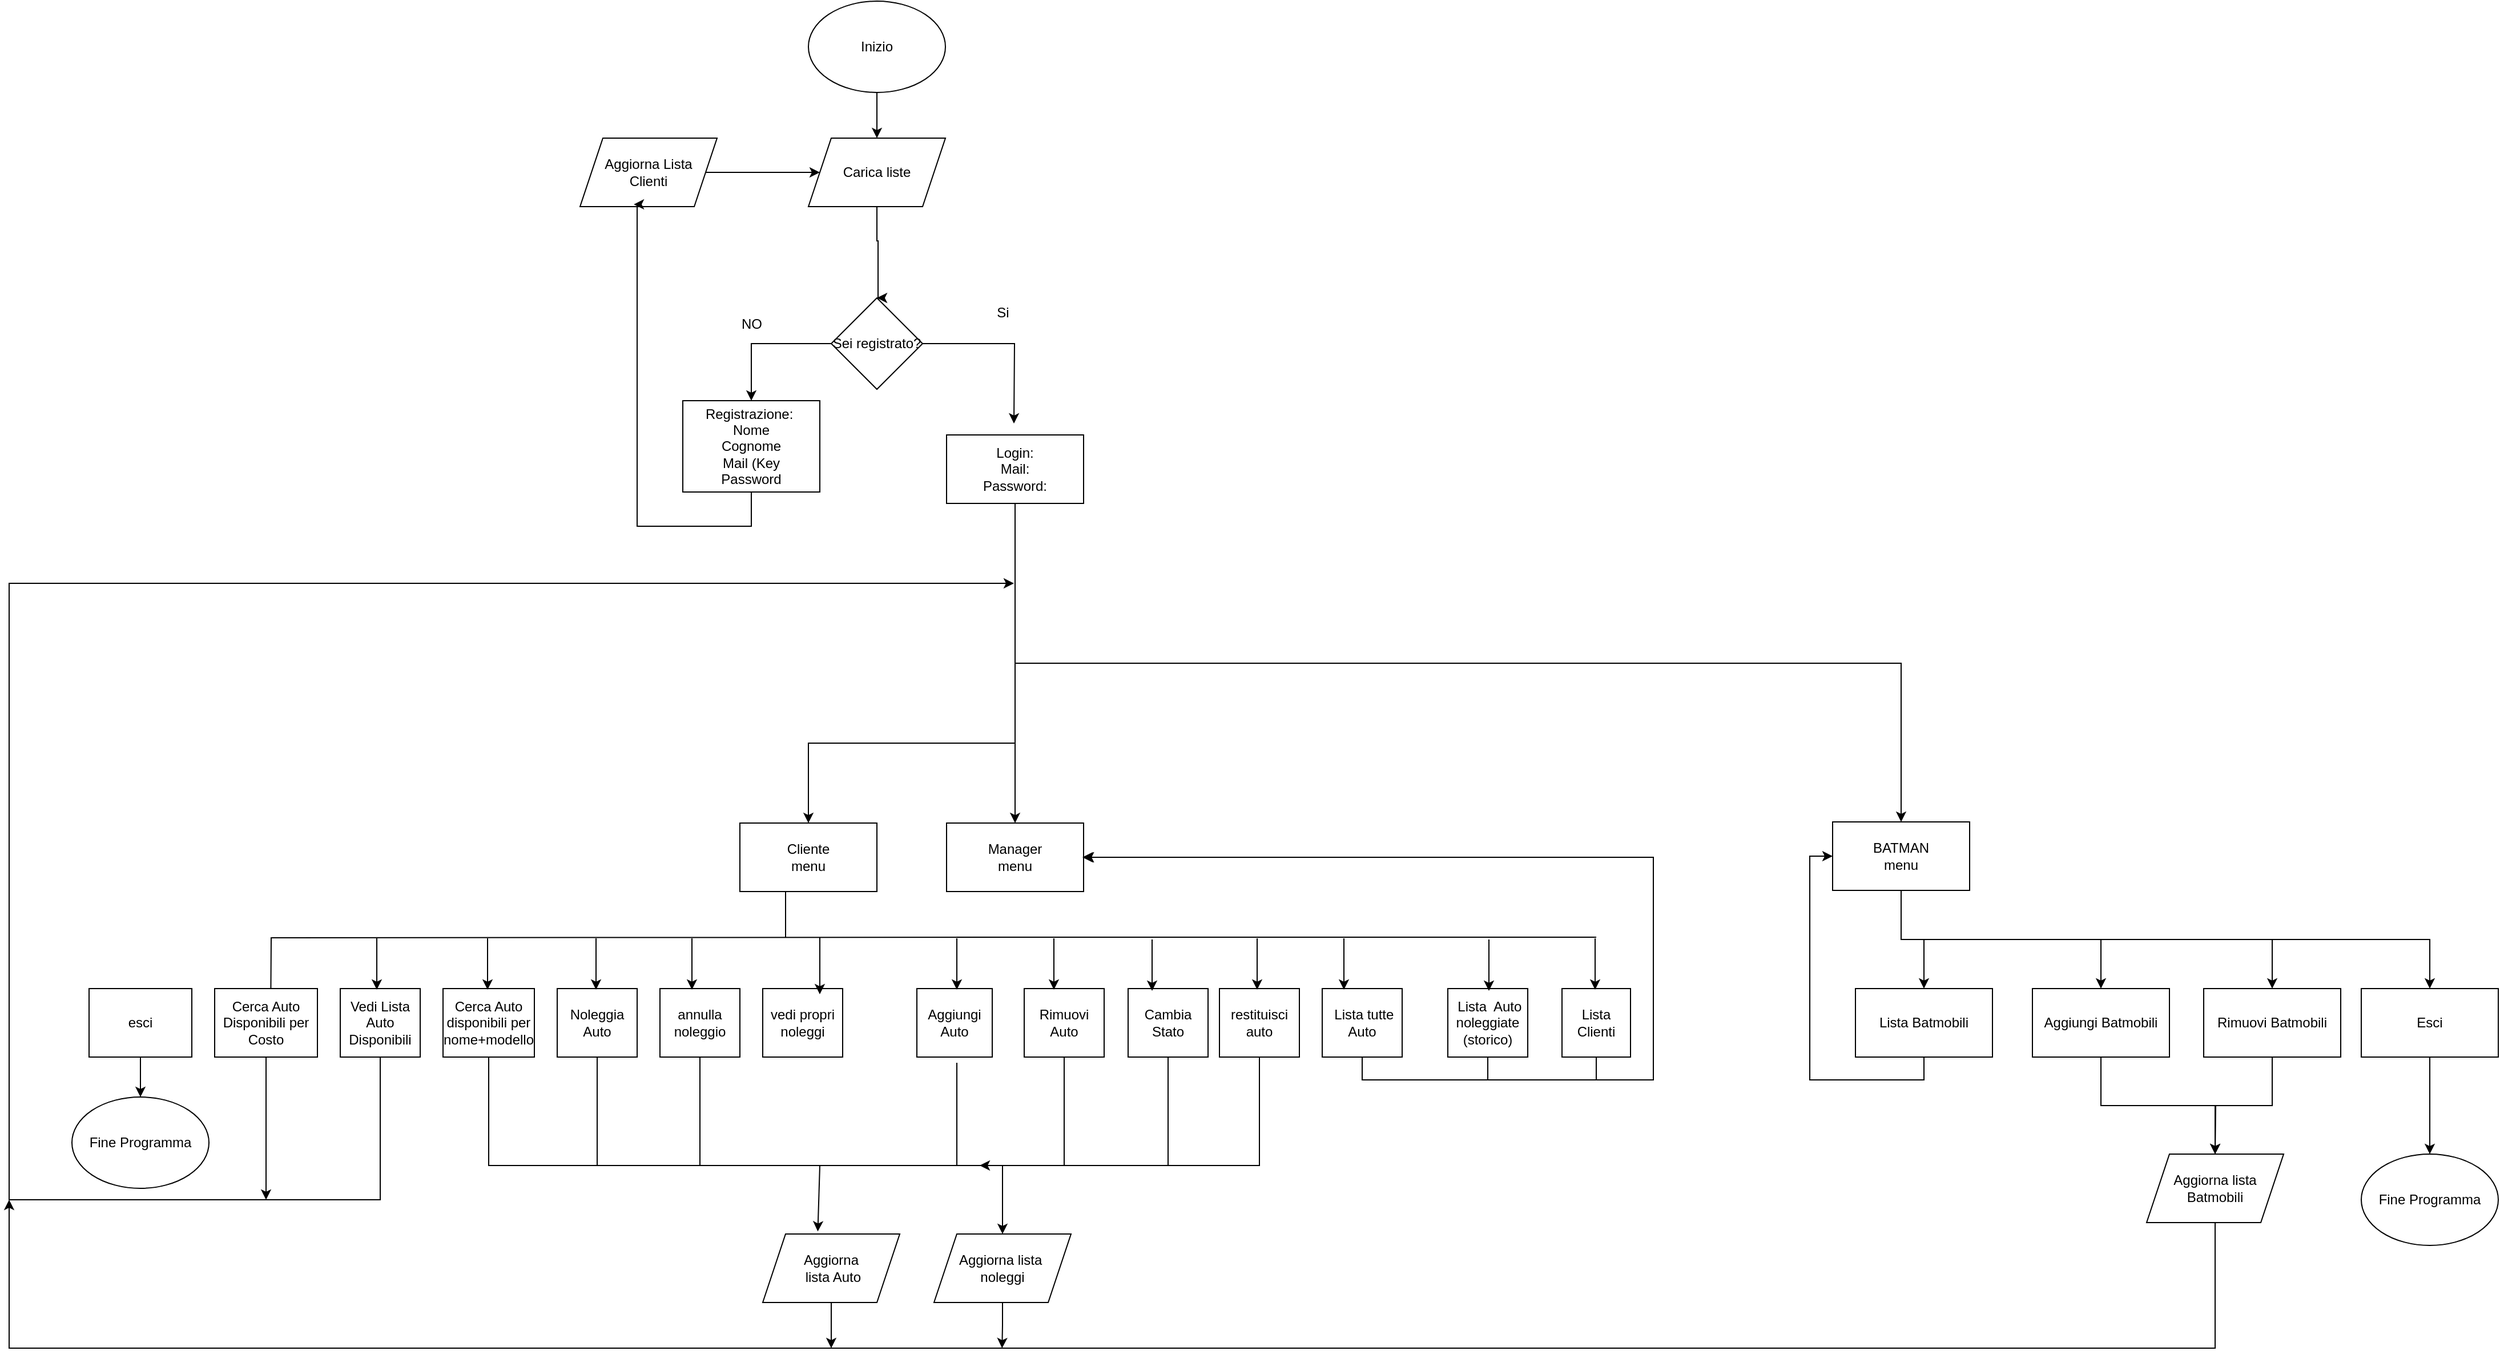<mxfile version="24.3.1" type="github">
  <diagram id="C5RBs43oDa-KdzZeNtuy" name="Page-1">
    <mxGraphModel dx="1888" dy="1740" grid="1" gridSize="10" guides="1" tooltips="1" connect="1" arrows="1" fold="1" page="1" pageScale="1" pageWidth="827" pageHeight="1169" math="0" shadow="0">
      <root>
        <mxCell id="WIyWlLk6GJQsqaUBKTNV-0" />
        <mxCell id="WIyWlLk6GJQsqaUBKTNV-1" parent="WIyWlLk6GJQsqaUBKTNV-0" />
        <mxCell id="CLyrZ0fL3mQYpZ_oy234-67" style="edgeStyle=orthogonalEdgeStyle;rounded=0;orthogonalLoop=1;jettySize=auto;html=1;entryX=0.5;entryY=0;entryDx=0;entryDy=0;" parent="WIyWlLk6GJQsqaUBKTNV-1" source="CLyrZ0fL3mQYpZ_oy234-0" target="CLyrZ0fL3mQYpZ_oy234-66" edge="1">
          <mxGeometry relative="1" as="geometry">
            <mxPoint x="250" y="20" as="targetPoint" />
          </mxGeometry>
        </mxCell>
        <mxCell id="CLyrZ0fL3mQYpZ_oy234-0" value="Inizio" style="ellipse;whiteSpace=wrap;html=1;" parent="WIyWlLk6GJQsqaUBKTNV-1" vertex="1">
          <mxGeometry x="190" y="-80" width="120" height="80" as="geometry" />
        </mxCell>
        <mxCell id="CLyrZ0fL3mQYpZ_oy234-4" value="" style="edgeStyle=orthogonalEdgeStyle;rounded=0;orthogonalLoop=1;jettySize=auto;html=1;" parent="WIyWlLk6GJQsqaUBKTNV-1" source="CLyrZ0fL3mQYpZ_oy234-1" target="CLyrZ0fL3mQYpZ_oy234-3" edge="1">
          <mxGeometry relative="1" as="geometry" />
        </mxCell>
        <mxCell id="CLyrZ0fL3mQYpZ_oy234-5" style="edgeStyle=orthogonalEdgeStyle;rounded=0;orthogonalLoop=1;jettySize=auto;html=1;" parent="WIyWlLk6GJQsqaUBKTNV-1" source="CLyrZ0fL3mQYpZ_oy234-1" edge="1">
          <mxGeometry relative="1" as="geometry">
            <mxPoint x="370" y="290" as="targetPoint" />
          </mxGeometry>
        </mxCell>
        <mxCell id="CLyrZ0fL3mQYpZ_oy234-1" value="Sei registrato?" style="rhombus;whiteSpace=wrap;html=1;" parent="WIyWlLk6GJQsqaUBKTNV-1" vertex="1">
          <mxGeometry x="210" y="180" width="80" height="80" as="geometry" />
        </mxCell>
        <mxCell id="CLyrZ0fL3mQYpZ_oy234-3" value="Registrazione:&amp;nbsp;&lt;div&gt;Nome&lt;div&gt;Cognome&lt;/div&gt;&lt;div&gt;Mail (Key&lt;/div&gt;&lt;div&gt;Password&lt;/div&gt;&lt;/div&gt;" style="whiteSpace=wrap;html=1;" parent="WIyWlLk6GJQsqaUBKTNV-1" vertex="1">
          <mxGeometry x="80" y="270" width="120" height="80" as="geometry" />
        </mxCell>
        <mxCell id="CLyrZ0fL3mQYpZ_oy234-6" value="NO" style="text;html=1;align=center;verticalAlign=middle;resizable=0;points=[];autosize=1;strokeColor=none;fillColor=none;" parent="WIyWlLk6GJQsqaUBKTNV-1" vertex="1">
          <mxGeometry x="120" y="188" width="40" height="30" as="geometry" />
        </mxCell>
        <mxCell id="CLyrZ0fL3mQYpZ_oy234-7" value="Si" style="text;html=1;align=center;verticalAlign=middle;resizable=0;points=[];autosize=1;strokeColor=none;fillColor=none;" parent="WIyWlLk6GJQsqaUBKTNV-1" vertex="1">
          <mxGeometry x="345" y="178" width="30" height="30" as="geometry" />
        </mxCell>
        <mxCell id="ELzwzAf1C0BT3MHpw_Xa-20" style="edgeStyle=orthogonalEdgeStyle;rounded=0;orthogonalLoop=1;jettySize=auto;html=1;exitX=0.5;exitY=1;exitDx=0;exitDy=0;entryX=0.5;entryY=0;entryDx=0;entryDy=0;" edge="1" parent="WIyWlLk6GJQsqaUBKTNV-1" source="CLyrZ0fL3mQYpZ_oy234-11" target="CLyrZ0fL3mQYpZ_oy234-12">
          <mxGeometry relative="1" as="geometry">
            <Array as="points">
              <mxPoint x="371" y="570" />
              <mxPoint x="190" y="570" />
            </Array>
          </mxGeometry>
        </mxCell>
        <mxCell id="ELzwzAf1C0BT3MHpw_Xa-21" style="edgeStyle=orthogonalEdgeStyle;rounded=0;orthogonalLoop=1;jettySize=auto;html=1;exitX=0.5;exitY=1;exitDx=0;exitDy=0;entryX=0.5;entryY=0;entryDx=0;entryDy=0;" edge="1" parent="WIyWlLk6GJQsqaUBKTNV-1" source="CLyrZ0fL3mQYpZ_oy234-11" target="CLyrZ0fL3mQYpZ_oy234-13">
          <mxGeometry relative="1" as="geometry" />
        </mxCell>
        <mxCell id="ELzwzAf1C0BT3MHpw_Xa-22" style="edgeStyle=orthogonalEdgeStyle;rounded=0;orthogonalLoop=1;jettySize=auto;html=1;" edge="1" parent="WIyWlLk6GJQsqaUBKTNV-1" source="CLyrZ0fL3mQYpZ_oy234-11" target="CLyrZ0fL3mQYpZ_oy234-14">
          <mxGeometry relative="1" as="geometry">
            <Array as="points">
              <mxPoint x="371" y="500" />
              <mxPoint x="1147" y="500" />
            </Array>
          </mxGeometry>
        </mxCell>
        <mxCell id="CLyrZ0fL3mQYpZ_oy234-11" value="Login:&lt;div&gt;Mail:&lt;/div&gt;&lt;div&gt;Password:&lt;/div&gt;" style="rounded=0;whiteSpace=wrap;html=1;" parent="WIyWlLk6GJQsqaUBKTNV-1" vertex="1">
          <mxGeometry x="311" y="300" width="120" height="60" as="geometry" />
        </mxCell>
        <mxCell id="CLyrZ0fL3mQYpZ_oy234-12" value="Cliente&lt;div&gt;menu&lt;/div&gt;" style="rounded=0;whiteSpace=wrap;html=1;" parent="WIyWlLk6GJQsqaUBKTNV-1" vertex="1">
          <mxGeometry x="130" y="640" width="120" height="60" as="geometry" />
        </mxCell>
        <mxCell id="ELzwzAf1C0BT3MHpw_Xa-16" style="edgeStyle=orthogonalEdgeStyle;rounded=0;orthogonalLoop=1;jettySize=auto;html=1;exitX=0.5;exitY=1;exitDx=0;exitDy=0;entryX=0.5;entryY=0;entryDx=0;entryDy=0;" edge="1" parent="WIyWlLk6GJQsqaUBKTNV-1">
          <mxGeometry relative="1" as="geometry">
            <mxPoint x="374.95" y="740" as="sourcePoint" />
            <mxPoint x="-281.05" y="825" as="targetPoint" />
          </mxGeometry>
        </mxCell>
        <mxCell id="CLyrZ0fL3mQYpZ_oy234-13" value="Manager&lt;div&gt;menu&lt;/div&gt;" style="rounded=0;whiteSpace=wrap;html=1;" parent="WIyWlLk6GJQsqaUBKTNV-1" vertex="1">
          <mxGeometry x="311" y="640" width="120" height="60" as="geometry" />
        </mxCell>
        <mxCell id="ELzwzAf1C0BT3MHpw_Xa-4" style="edgeStyle=orthogonalEdgeStyle;rounded=0;orthogonalLoop=1;jettySize=auto;html=1;exitX=0.5;exitY=1;exitDx=0;exitDy=0;" edge="1" parent="WIyWlLk6GJQsqaUBKTNV-1" source="CLyrZ0fL3mQYpZ_oy234-14" target="CLyrZ0fL3mQYpZ_oy234-47">
          <mxGeometry relative="1" as="geometry" />
        </mxCell>
        <mxCell id="ELzwzAf1C0BT3MHpw_Xa-5" style="edgeStyle=orthogonalEdgeStyle;rounded=0;orthogonalLoop=1;jettySize=auto;html=1;exitX=0.5;exitY=1;exitDx=0;exitDy=0;" edge="1" parent="WIyWlLk6GJQsqaUBKTNV-1" source="CLyrZ0fL3mQYpZ_oy234-14" target="CLyrZ0fL3mQYpZ_oy234-45">
          <mxGeometry relative="1" as="geometry" />
        </mxCell>
        <mxCell id="ELzwzAf1C0BT3MHpw_Xa-6" style="edgeStyle=orthogonalEdgeStyle;rounded=0;orthogonalLoop=1;jettySize=auto;html=1;exitX=0.5;exitY=1;exitDx=0;exitDy=0;entryX=0.5;entryY=0;entryDx=0;entryDy=0;" edge="1" parent="WIyWlLk6GJQsqaUBKTNV-1" source="CLyrZ0fL3mQYpZ_oy234-14" target="CLyrZ0fL3mQYpZ_oy234-46">
          <mxGeometry relative="1" as="geometry" />
        </mxCell>
        <mxCell id="ELzwzAf1C0BT3MHpw_Xa-34" style="edgeStyle=orthogonalEdgeStyle;rounded=0;orthogonalLoop=1;jettySize=auto;html=1;exitX=0.5;exitY=1;exitDx=0;exitDy=0;" edge="1" parent="WIyWlLk6GJQsqaUBKTNV-1" source="CLyrZ0fL3mQYpZ_oy234-14" target="CLyrZ0fL3mQYpZ_oy234-83">
          <mxGeometry relative="1" as="geometry" />
        </mxCell>
        <mxCell id="CLyrZ0fL3mQYpZ_oy234-14" value="BATMAN&lt;div&gt;menu&lt;/div&gt;" style="rounded=0;whiteSpace=wrap;html=1;" parent="WIyWlLk6GJQsqaUBKTNV-1" vertex="1">
          <mxGeometry x="1087" y="639" width="120" height="60" as="geometry" />
        </mxCell>
        <mxCell id="ELzwzAf1C0BT3MHpw_Xa-38" style="edgeStyle=orthogonalEdgeStyle;rounded=0;orthogonalLoop=1;jettySize=auto;html=1;exitX=0.5;exitY=1;exitDx=0;exitDy=0;" edge="1" parent="WIyWlLk6GJQsqaUBKTNV-1" source="CLyrZ0fL3mQYpZ_oy234-22">
          <mxGeometry relative="1" as="geometry">
            <mxPoint x="370" y="430" as="targetPoint" />
            <Array as="points">
              <mxPoint x="-185" y="970" />
              <mxPoint x="-510" y="970" />
              <mxPoint x="-510" y="430" />
            </Array>
          </mxGeometry>
        </mxCell>
        <mxCell id="CLyrZ0fL3mQYpZ_oy234-22" value="Vedi Lista Auto&lt;div&gt;Disponibili&lt;/div&gt;" style="rounded=0;whiteSpace=wrap;html=1;" parent="WIyWlLk6GJQsqaUBKTNV-1" vertex="1">
          <mxGeometry x="-220" y="785" width="70" height="60" as="geometry" />
        </mxCell>
        <mxCell id="ELzwzAf1C0BT3MHpw_Xa-39" style="edgeStyle=orthogonalEdgeStyle;rounded=0;orthogonalLoop=1;jettySize=auto;html=1;" edge="1" parent="WIyWlLk6GJQsqaUBKTNV-1" source="CLyrZ0fL3mQYpZ_oy234-23">
          <mxGeometry relative="1" as="geometry">
            <mxPoint x="-285" y="970" as="targetPoint" />
          </mxGeometry>
        </mxCell>
        <mxCell id="CLyrZ0fL3mQYpZ_oy234-23" value="Cerca Auto Disponibili per Costo" style="rounded=0;whiteSpace=wrap;html=1;" parent="WIyWlLk6GJQsqaUBKTNV-1" vertex="1">
          <mxGeometry x="-330" y="785" width="90" height="60" as="geometry" />
        </mxCell>
        <mxCell id="ELzwzAf1C0BT3MHpw_Xa-17" style="edgeStyle=orthogonalEdgeStyle;rounded=0;orthogonalLoop=1;jettySize=auto;html=1;exitX=0.5;exitY=1;exitDx=0;exitDy=0;entryX=0.5;entryY=0;entryDx=0;entryDy=0;" edge="1" parent="WIyWlLk6GJQsqaUBKTNV-1" source="CLyrZ0fL3mQYpZ_oy234-24" target="smnG-vUdvL5_iCvUENHc-13">
          <mxGeometry relative="1" as="geometry">
            <Array as="points">
              <mxPoint x="-90" y="940" />
              <mxPoint x="360" y="940" />
            </Array>
          </mxGeometry>
        </mxCell>
        <mxCell id="CLyrZ0fL3mQYpZ_oy234-24" value="Cerca Auto disponibili per nome+modello" style="rounded=0;whiteSpace=wrap;html=1;" parent="WIyWlLk6GJQsqaUBKTNV-1" vertex="1">
          <mxGeometry x="-130" y="785" width="80" height="60" as="geometry" />
        </mxCell>
        <mxCell id="CLyrZ0fL3mQYpZ_oy234-25" value="Noleggia Auto" style="rounded=0;whiteSpace=wrap;html=1;" parent="WIyWlLk6GJQsqaUBKTNV-1" vertex="1">
          <mxGeometry x="-30" y="785" width="70" height="60" as="geometry" />
        </mxCell>
        <mxCell id="CLyrZ0fL3mQYpZ_oy234-30" value="Aggiungi Auto" style="rounded=0;whiteSpace=wrap;html=1;" parent="WIyWlLk6GJQsqaUBKTNV-1" vertex="1">
          <mxGeometry x="285" y="785" width="66" height="60" as="geometry" />
        </mxCell>
        <mxCell id="CLyrZ0fL3mQYpZ_oy234-31" value="Rimuovi Auto" style="rounded=0;whiteSpace=wrap;html=1;" parent="WIyWlLk6GJQsqaUBKTNV-1" vertex="1">
          <mxGeometry x="379" y="785" width="70" height="60" as="geometry" />
        </mxCell>
        <mxCell id="CLyrZ0fL3mQYpZ_oy234-32" value="Cambia Stato" style="rounded=0;whiteSpace=wrap;html=1;" parent="WIyWlLk6GJQsqaUBKTNV-1" vertex="1">
          <mxGeometry x="470" y="785" width="70" height="60" as="geometry" />
        </mxCell>
        <mxCell id="ELzwzAf1C0BT3MHpw_Xa-13" style="edgeStyle=orthogonalEdgeStyle;rounded=0;orthogonalLoop=1;jettySize=auto;html=1;exitX=0.5;exitY=1;exitDx=0;exitDy=0;" edge="1" parent="WIyWlLk6GJQsqaUBKTNV-1" source="CLyrZ0fL3mQYpZ_oy234-33">
          <mxGeometry relative="1" as="geometry">
            <mxPoint x="430" y="670" as="targetPoint" />
            <Array as="points">
              <mxPoint x="880" y="865" />
              <mxPoint x="930" y="865" />
              <mxPoint x="930" y="670" />
            </Array>
          </mxGeometry>
        </mxCell>
        <mxCell id="CLyrZ0fL3mQYpZ_oy234-33" value="Lista Clienti" style="rounded=0;whiteSpace=wrap;html=1;" parent="WIyWlLk6GJQsqaUBKTNV-1" vertex="1">
          <mxGeometry x="850" y="785" width="60" height="60" as="geometry" />
        </mxCell>
        <mxCell id="ELzwzAf1C0BT3MHpw_Xa-15" style="edgeStyle=orthogonalEdgeStyle;rounded=0;orthogonalLoop=1;jettySize=auto;html=1;exitX=0.5;exitY=1;exitDx=0;exitDy=0;entryX=1;entryY=0.5;entryDx=0;entryDy=0;" edge="1" parent="WIyWlLk6GJQsqaUBKTNV-1" source="CLyrZ0fL3mQYpZ_oy234-35" target="CLyrZ0fL3mQYpZ_oy234-13">
          <mxGeometry relative="1" as="geometry">
            <Array as="points">
              <mxPoint x="675" y="865" />
              <mxPoint x="930" y="865" />
              <mxPoint x="930" y="670" />
            </Array>
          </mxGeometry>
        </mxCell>
        <mxCell id="CLyrZ0fL3mQYpZ_oy234-35" value="&amp;nbsp;Lista tutte Auto" style="rounded=0;whiteSpace=wrap;html=1;" parent="WIyWlLk6GJQsqaUBKTNV-1" vertex="1">
          <mxGeometry x="640" y="785" width="70" height="60" as="geometry" />
        </mxCell>
        <mxCell id="ELzwzAf1C0BT3MHpw_Xa-10" style="edgeStyle=orthogonalEdgeStyle;rounded=0;orthogonalLoop=1;jettySize=auto;html=1;exitX=0.5;exitY=1;exitDx=0;exitDy=0;entryX=0;entryY=0.5;entryDx=0;entryDy=0;" edge="1" parent="WIyWlLk6GJQsqaUBKTNV-1" source="CLyrZ0fL3mQYpZ_oy234-45" target="CLyrZ0fL3mQYpZ_oy234-14">
          <mxGeometry relative="1" as="geometry" />
        </mxCell>
        <mxCell id="CLyrZ0fL3mQYpZ_oy234-45" value="Lista Batmobili" style="rounded=0;whiteSpace=wrap;html=1;" parent="WIyWlLk6GJQsqaUBKTNV-1" vertex="1">
          <mxGeometry x="1107" y="785" width="120" height="60" as="geometry" />
        </mxCell>
        <mxCell id="ELzwzAf1C0BT3MHpw_Xa-9" style="edgeStyle=orthogonalEdgeStyle;rounded=0;orthogonalLoop=1;jettySize=auto;html=1;exitX=0.5;exitY=1;exitDx=0;exitDy=0;" edge="1" parent="WIyWlLk6GJQsqaUBKTNV-1" source="CLyrZ0fL3mQYpZ_oy234-46">
          <mxGeometry relative="1" as="geometry">
            <mxPoint x="1422" y="930" as="targetPoint" />
          </mxGeometry>
        </mxCell>
        <mxCell id="CLyrZ0fL3mQYpZ_oy234-46" value="Aggiungi Batmobili" style="rounded=0;whiteSpace=wrap;html=1;" parent="WIyWlLk6GJQsqaUBKTNV-1" vertex="1">
          <mxGeometry x="1262" y="785" width="120" height="60" as="geometry" />
        </mxCell>
        <mxCell id="ELzwzAf1C0BT3MHpw_Xa-8" style="edgeStyle=orthogonalEdgeStyle;rounded=0;orthogonalLoop=1;jettySize=auto;html=1;exitX=0.5;exitY=1;exitDx=0;exitDy=0;" edge="1" parent="WIyWlLk6GJQsqaUBKTNV-1" source="CLyrZ0fL3mQYpZ_oy234-47" target="CLyrZ0fL3mQYpZ_oy234-77">
          <mxGeometry relative="1" as="geometry" />
        </mxCell>
        <mxCell id="CLyrZ0fL3mQYpZ_oy234-47" value="Rimuovi Batmobili" style="rounded=0;whiteSpace=wrap;html=1;" parent="WIyWlLk6GJQsqaUBKTNV-1" vertex="1">
          <mxGeometry x="1412" y="785" width="120" height="60" as="geometry" />
        </mxCell>
        <mxCell id="CLyrZ0fL3mQYpZ_oy234-69" style="edgeStyle=orthogonalEdgeStyle;rounded=0;orthogonalLoop=1;jettySize=auto;html=1;entryX=0.5;entryY=0;entryDx=0;entryDy=0;" parent="WIyWlLk6GJQsqaUBKTNV-1" source="CLyrZ0fL3mQYpZ_oy234-66" target="CLyrZ0fL3mQYpZ_oy234-1" edge="1">
          <mxGeometry relative="1" as="geometry">
            <mxPoint x="250" y="160" as="targetPoint" />
            <Array as="points">
              <mxPoint x="250" y="130" />
              <mxPoint x="251" y="130" />
            </Array>
          </mxGeometry>
        </mxCell>
        <mxCell id="CLyrZ0fL3mQYpZ_oy234-66" value="Carica liste" style="shape=parallelogram;perimeter=parallelogramPerimeter;whiteSpace=wrap;html=1;fixedSize=1;" parent="WIyWlLk6GJQsqaUBKTNV-1" vertex="1">
          <mxGeometry x="190" y="40" width="120" height="60" as="geometry" />
        </mxCell>
        <mxCell id="CLyrZ0fL3mQYpZ_oy234-76" style="edgeStyle=orthogonalEdgeStyle;rounded=0;orthogonalLoop=1;jettySize=auto;html=1;entryX=0;entryY=0.5;entryDx=0;entryDy=0;" parent="WIyWlLk6GJQsqaUBKTNV-1" source="CLyrZ0fL3mQYpZ_oy234-74" target="CLyrZ0fL3mQYpZ_oy234-66" edge="1">
          <mxGeometry relative="1" as="geometry" />
        </mxCell>
        <mxCell id="CLyrZ0fL3mQYpZ_oy234-74" value="Aggiorna Lista&lt;div&gt;Clienti&lt;/div&gt;" style="shape=parallelogram;perimeter=parallelogramPerimeter;whiteSpace=wrap;html=1;fixedSize=1;" parent="WIyWlLk6GJQsqaUBKTNV-1" vertex="1">
          <mxGeometry x="-10" y="40" width="120" height="60" as="geometry" />
        </mxCell>
        <mxCell id="CLyrZ0fL3mQYpZ_oy234-75" style="edgeStyle=orthogonalEdgeStyle;rounded=0;orthogonalLoop=1;jettySize=auto;html=1;entryX=0.392;entryY=0.967;entryDx=0;entryDy=0;entryPerimeter=0;" parent="WIyWlLk6GJQsqaUBKTNV-1" source="CLyrZ0fL3mQYpZ_oy234-3" target="CLyrZ0fL3mQYpZ_oy234-74" edge="1">
          <mxGeometry relative="1" as="geometry">
            <Array as="points">
              <mxPoint x="140" y="380" />
              <mxPoint x="40" y="380" />
              <mxPoint x="40" y="98" />
            </Array>
          </mxGeometry>
        </mxCell>
        <mxCell id="ELzwzAf1C0BT3MHpw_Xa-43" style="edgeStyle=orthogonalEdgeStyle;rounded=0;orthogonalLoop=1;jettySize=auto;html=1;" edge="1" parent="WIyWlLk6GJQsqaUBKTNV-1" source="CLyrZ0fL3mQYpZ_oy234-77">
          <mxGeometry relative="1" as="geometry">
            <mxPoint x="-510" y="970" as="targetPoint" />
            <Array as="points">
              <mxPoint x="1422" y="1100" />
              <mxPoint x="-510" y="1100" />
            </Array>
          </mxGeometry>
        </mxCell>
        <mxCell id="CLyrZ0fL3mQYpZ_oy234-77" value="Aggiorna lista&lt;div&gt;Batmobili&lt;/div&gt;" style="shape=parallelogram;perimeter=parallelogramPerimeter;whiteSpace=wrap;html=1;fixedSize=1;" parent="WIyWlLk6GJQsqaUBKTNV-1" vertex="1">
          <mxGeometry x="1362" y="930" width="120" height="60" as="geometry" />
        </mxCell>
        <mxCell id="ELzwzAf1C0BT3MHpw_Xa-45" style="edgeStyle=orthogonalEdgeStyle;rounded=0;orthogonalLoop=1;jettySize=auto;html=1;" edge="1" parent="WIyWlLk6GJQsqaUBKTNV-1" source="CLyrZ0fL3mQYpZ_oy234-80">
          <mxGeometry relative="1" as="geometry">
            <mxPoint x="210" y="1100" as="targetPoint" />
          </mxGeometry>
        </mxCell>
        <mxCell id="CLyrZ0fL3mQYpZ_oy234-80" value="Aggiorna&lt;div&gt;&amp;nbsp;lista Auto&lt;/div&gt;" style="shape=parallelogram;perimeter=parallelogramPerimeter;whiteSpace=wrap;html=1;fixedSize=1;" parent="WIyWlLk6GJQsqaUBKTNV-1" vertex="1">
          <mxGeometry x="150" y="1000" width="120" height="60" as="geometry" />
        </mxCell>
        <mxCell id="ELzwzAf1C0BT3MHpw_Xa-32" style="edgeStyle=orthogonalEdgeStyle;rounded=0;orthogonalLoop=1;jettySize=auto;html=1;entryX=0.5;entryY=0;entryDx=0;entryDy=0;" edge="1" parent="WIyWlLk6GJQsqaUBKTNV-1" source="CLyrZ0fL3mQYpZ_oy234-83" target="CLyrZ0fL3mQYpZ_oy234-90">
          <mxGeometry relative="1" as="geometry" />
        </mxCell>
        <mxCell id="CLyrZ0fL3mQYpZ_oy234-83" value="Esci" style="rounded=0;whiteSpace=wrap;html=1;" parent="WIyWlLk6GJQsqaUBKTNV-1" vertex="1">
          <mxGeometry x="1550" y="785" width="120" height="60" as="geometry" />
        </mxCell>
        <mxCell id="CLyrZ0fL3mQYpZ_oy234-90" value="Fine Programma" style="ellipse;whiteSpace=wrap;html=1;" parent="WIyWlLk6GJQsqaUBKTNV-1" vertex="1">
          <mxGeometry x="1550" y="930" width="120" height="80" as="geometry" />
        </mxCell>
        <mxCell id="ELzwzAf1C0BT3MHpw_Xa-2" style="edgeStyle=orthogonalEdgeStyle;rounded=0;orthogonalLoop=1;jettySize=auto;html=1;exitX=0.5;exitY=1;exitDx=0;exitDy=0;" edge="1" parent="WIyWlLk6GJQsqaUBKTNV-1" source="smnG-vUdvL5_iCvUENHc-7">
          <mxGeometry relative="1" as="geometry">
            <mxPoint x="340" y="940" as="targetPoint" />
            <Array as="points">
              <mxPoint x="585" y="940" />
            </Array>
          </mxGeometry>
        </mxCell>
        <mxCell id="smnG-vUdvL5_iCvUENHc-7" value="restituisci auto" style="rounded=0;whiteSpace=wrap;html=1;" parent="WIyWlLk6GJQsqaUBKTNV-1" vertex="1">
          <mxGeometry x="550" y="785" width="70" height="60" as="geometry" />
        </mxCell>
        <mxCell id="smnG-vUdvL5_iCvUENHc-10" value="annulla noleggio" style="rounded=0;whiteSpace=wrap;html=1;" parent="WIyWlLk6GJQsqaUBKTNV-1" vertex="1">
          <mxGeometry x="60" y="785" width="70" height="60" as="geometry" />
        </mxCell>
        <mxCell id="smnG-vUdvL5_iCvUENHc-12" value="vedi propri noleggi" style="rounded=0;whiteSpace=wrap;html=1;" parent="WIyWlLk6GJQsqaUBKTNV-1" vertex="1">
          <mxGeometry x="150" y="785" width="70" height="60" as="geometry" />
        </mxCell>
        <mxCell id="ELzwzAf1C0BT3MHpw_Xa-44" style="edgeStyle=orthogonalEdgeStyle;rounded=0;orthogonalLoop=1;jettySize=auto;html=1;exitX=0.5;exitY=1;exitDx=0;exitDy=0;" edge="1" parent="WIyWlLk6GJQsqaUBKTNV-1" source="smnG-vUdvL5_iCvUENHc-13">
          <mxGeometry relative="1" as="geometry">
            <mxPoint x="359.619" y="1100" as="targetPoint" />
          </mxGeometry>
        </mxCell>
        <mxCell id="smnG-vUdvL5_iCvUENHc-13" value="Aggiorna lista&amp;nbsp;&lt;div&gt;noleggi&lt;/div&gt;" style="shape=parallelogram;perimeter=parallelogramPerimeter;whiteSpace=wrap;html=1;fixedSize=1;" parent="WIyWlLk6GJQsqaUBKTNV-1" vertex="1">
          <mxGeometry x="300" y="1000" width="120" height="60" as="geometry" />
        </mxCell>
        <mxCell id="ELzwzAf1C0BT3MHpw_Xa-14" style="edgeStyle=orthogonalEdgeStyle;rounded=0;orthogonalLoop=1;jettySize=auto;html=1;exitX=0.5;exitY=1;exitDx=0;exitDy=0;entryX=1;entryY=0.5;entryDx=0;entryDy=0;" edge="1" parent="WIyWlLk6GJQsqaUBKTNV-1" source="smnG-vUdvL5_iCvUENHc-15" target="CLyrZ0fL3mQYpZ_oy234-13">
          <mxGeometry relative="1" as="geometry">
            <Array as="points">
              <mxPoint x="785" y="865" />
              <mxPoint x="930" y="865" />
              <mxPoint x="930" y="670" />
            </Array>
          </mxGeometry>
        </mxCell>
        <mxCell id="smnG-vUdvL5_iCvUENHc-15" value="&amp;nbsp;Lista&amp;nbsp; Auto noleggiate&lt;div&gt;(storico)&lt;/div&gt;" style="rounded=0;whiteSpace=wrap;html=1;" parent="WIyWlLk6GJQsqaUBKTNV-1" vertex="1">
          <mxGeometry x="750" y="785" width="70" height="60" as="geometry" />
        </mxCell>
        <mxCell id="smnG-vUdvL5_iCvUENHc-17" value="" style="endArrow=none;html=1;rounded=0;" parent="WIyWlLk6GJQsqaUBKTNV-1" edge="1">
          <mxGeometry width="50" height="50" relative="1" as="geometry">
            <mxPoint x="170" y="740" as="sourcePoint" />
            <mxPoint x="170" y="700" as="targetPoint" />
          </mxGeometry>
        </mxCell>
        <mxCell id="smnG-vUdvL5_iCvUENHc-21" value="" style="endArrow=classic;html=1;rounded=0;entryX=0.714;entryY=0.083;entryDx=0;entryDy=0;entryPerimeter=0;" parent="WIyWlLk6GJQsqaUBKTNV-1" target="smnG-vUdvL5_iCvUENHc-12" edge="1">
          <mxGeometry width="50" height="50" relative="1" as="geometry">
            <mxPoint x="200" y="740" as="sourcePoint" />
            <mxPoint x="200" y="780" as="targetPoint" />
          </mxGeometry>
        </mxCell>
        <mxCell id="smnG-vUdvL5_iCvUENHc-23" value="" style="endArrow=classic;html=1;rounded=0;entryX=0.25;entryY=0;entryDx=0;entryDy=0;" parent="WIyWlLk6GJQsqaUBKTNV-1" edge="1">
          <mxGeometry width="50" height="50" relative="1" as="geometry">
            <mxPoint x="-188" y="741" as="sourcePoint" />
            <mxPoint x="-188" y="786" as="targetPoint" />
            <Array as="points">
              <mxPoint x="-188" y="761" />
            </Array>
          </mxGeometry>
        </mxCell>
        <mxCell id="smnG-vUdvL5_iCvUENHc-24" value="" style="endArrow=classic;html=1;rounded=0;entryX=0.25;entryY=0;entryDx=0;entryDy=0;" parent="WIyWlLk6GJQsqaUBKTNV-1" edge="1">
          <mxGeometry width="50" height="50" relative="1" as="geometry">
            <mxPoint x="-91" y="741" as="sourcePoint" />
            <mxPoint x="-91" y="786" as="targetPoint" />
            <Array as="points">
              <mxPoint x="-91" y="761" />
            </Array>
          </mxGeometry>
        </mxCell>
        <mxCell id="smnG-vUdvL5_iCvUENHc-25" value="" style="endArrow=classic;html=1;rounded=0;entryX=0.25;entryY=0;entryDx=0;entryDy=0;" parent="WIyWlLk6GJQsqaUBKTNV-1" edge="1">
          <mxGeometry width="50" height="50" relative="1" as="geometry">
            <mxPoint x="4" y="741" as="sourcePoint" />
            <mxPoint x="4" y="786" as="targetPoint" />
            <Array as="points">
              <mxPoint x="4" y="761" />
            </Array>
          </mxGeometry>
        </mxCell>
        <mxCell id="smnG-vUdvL5_iCvUENHc-26" value="" style="endArrow=classic;html=1;rounded=0;entryX=0.25;entryY=0;entryDx=0;entryDy=0;" parent="WIyWlLk6GJQsqaUBKTNV-1" edge="1">
          <mxGeometry width="50" height="50" relative="1" as="geometry">
            <mxPoint x="88" y="741" as="sourcePoint" />
            <mxPoint x="88" y="786" as="targetPoint" />
            <Array as="points">
              <mxPoint x="88" y="761" />
            </Array>
          </mxGeometry>
        </mxCell>
        <mxCell id="smnG-vUdvL5_iCvUENHc-28" value="" style="endArrow=none;html=1;rounded=0;" parent="WIyWlLk6GJQsqaUBKTNV-1" edge="1">
          <mxGeometry width="50" height="50" relative="1" as="geometry">
            <mxPoint x="320" y="740" as="sourcePoint" />
            <mxPoint x="880" y="740" as="targetPoint" />
          </mxGeometry>
        </mxCell>
        <mxCell id="smnG-vUdvL5_iCvUENHc-29" value="" style="endArrow=classic;html=1;rounded=0;entryX=0.25;entryY=0;entryDx=0;entryDy=0;" parent="WIyWlLk6GJQsqaUBKTNV-1" edge="1">
          <mxGeometry width="50" height="50" relative="1" as="geometry">
            <mxPoint x="320" y="741" as="sourcePoint" />
            <mxPoint x="320" y="786" as="targetPoint" />
            <Array as="points">
              <mxPoint x="320" y="761" />
            </Array>
          </mxGeometry>
        </mxCell>
        <mxCell id="smnG-vUdvL5_iCvUENHc-32" value="" style="endArrow=classic;html=1;rounded=0;entryX=0.25;entryY=0;entryDx=0;entryDy=0;" parent="WIyWlLk6GJQsqaUBKTNV-1" edge="1">
          <mxGeometry width="50" height="50" relative="1" as="geometry">
            <mxPoint x="405" y="741" as="sourcePoint" />
            <mxPoint x="405" y="786" as="targetPoint" />
            <Array as="points">
              <mxPoint x="405" y="761" />
            </Array>
          </mxGeometry>
        </mxCell>
        <mxCell id="smnG-vUdvL5_iCvUENHc-33" value="" style="endArrow=classic;html=1;rounded=0;entryX=0.25;entryY=0;entryDx=0;entryDy=0;" parent="WIyWlLk6GJQsqaUBKTNV-1" edge="1">
          <mxGeometry width="50" height="50" relative="1" as="geometry">
            <mxPoint x="491" y="742" as="sourcePoint" />
            <mxPoint x="491" y="787" as="targetPoint" />
            <Array as="points">
              <mxPoint x="491" y="762" />
            </Array>
          </mxGeometry>
        </mxCell>
        <mxCell id="smnG-vUdvL5_iCvUENHc-34" value="" style="endArrow=classic;html=1;rounded=0;entryX=0.25;entryY=0;entryDx=0;entryDy=0;" parent="WIyWlLk6GJQsqaUBKTNV-1" edge="1">
          <mxGeometry width="50" height="50" relative="1" as="geometry">
            <mxPoint x="583" y="741" as="sourcePoint" />
            <mxPoint x="583" y="786" as="targetPoint" />
            <Array as="points">
              <mxPoint x="583" y="761" />
            </Array>
          </mxGeometry>
        </mxCell>
        <mxCell id="smnG-vUdvL5_iCvUENHc-35" value="" style="endArrow=classic;html=1;rounded=0;entryX=0.25;entryY=0;entryDx=0;entryDy=0;" parent="WIyWlLk6GJQsqaUBKTNV-1" edge="1">
          <mxGeometry width="50" height="50" relative="1" as="geometry">
            <mxPoint x="659" y="741" as="sourcePoint" />
            <mxPoint x="659" y="786" as="targetPoint" />
            <Array as="points">
              <mxPoint x="659" y="761" />
            </Array>
          </mxGeometry>
        </mxCell>
        <mxCell id="smnG-vUdvL5_iCvUENHc-37" value="" style="endArrow=classic;html=1;rounded=0;entryX=0.25;entryY=0;entryDx=0;entryDy=0;" parent="WIyWlLk6GJQsqaUBKTNV-1" edge="1">
          <mxGeometry width="50" height="50" relative="1" as="geometry">
            <mxPoint x="786" y="742" as="sourcePoint" />
            <mxPoint x="786" y="787" as="targetPoint" />
            <Array as="points">
              <mxPoint x="786" y="762" />
            </Array>
          </mxGeometry>
        </mxCell>
        <mxCell id="smnG-vUdvL5_iCvUENHc-38" value="" style="endArrow=classic;html=1;rounded=0;entryX=0.25;entryY=0;entryDx=0;entryDy=0;" parent="WIyWlLk6GJQsqaUBKTNV-1" edge="1">
          <mxGeometry width="50" height="50" relative="1" as="geometry">
            <mxPoint x="879" y="741" as="sourcePoint" />
            <mxPoint x="879" y="786" as="targetPoint" />
            <Array as="points">
              <mxPoint x="879" y="761" />
            </Array>
          </mxGeometry>
        </mxCell>
        <mxCell id="smnG-vUdvL5_iCvUENHc-50" value="" style="endArrow=none;html=1;rounded=0;entryX=0.5;entryY=1;entryDx=0;entryDy=0;" parent="WIyWlLk6GJQsqaUBKTNV-1" target="CLyrZ0fL3mQYpZ_oy234-25" edge="1">
          <mxGeometry width="50" height="50" relative="1" as="geometry">
            <mxPoint x="5" y="940" as="sourcePoint" />
            <mxPoint x="160" y="790" as="targetPoint" />
          </mxGeometry>
        </mxCell>
        <mxCell id="smnG-vUdvL5_iCvUENHc-51" value="" style="endArrow=none;html=1;rounded=0;entryX=0.5;entryY=1;entryDx=0;entryDy=0;" parent="WIyWlLk6GJQsqaUBKTNV-1" target="smnG-vUdvL5_iCvUENHc-10" edge="1">
          <mxGeometry width="50" height="50" relative="1" as="geometry">
            <mxPoint x="95" y="940" as="sourcePoint" />
            <mxPoint x="160" y="790" as="targetPoint" />
          </mxGeometry>
        </mxCell>
        <mxCell id="smnG-vUdvL5_iCvUENHc-54" value="" style="endArrow=none;html=1;rounded=0;" parent="WIyWlLk6GJQsqaUBKTNV-1" edge="1">
          <mxGeometry width="50" height="50" relative="1" as="geometry">
            <mxPoint x="320" y="940" as="sourcePoint" />
            <mxPoint x="320" y="850" as="targetPoint" />
          </mxGeometry>
        </mxCell>
        <mxCell id="smnG-vUdvL5_iCvUENHc-55" value="" style="endArrow=none;html=1;rounded=0;exitX=0.5;exitY=1;exitDx=0;exitDy=0;" parent="WIyWlLk6GJQsqaUBKTNV-1" source="CLyrZ0fL3mQYpZ_oy234-31" edge="1">
          <mxGeometry width="50" height="50" relative="1" as="geometry">
            <mxPoint x="510" y="840" as="sourcePoint" />
            <mxPoint x="414" y="940" as="targetPoint" />
          </mxGeometry>
        </mxCell>
        <mxCell id="smnG-vUdvL5_iCvUENHc-56" value="" style="endArrow=classic;html=1;rounded=0;entryX=0.402;entryY=-0.037;entryDx=0;entryDy=0;entryPerimeter=0;" parent="WIyWlLk6GJQsqaUBKTNV-1" target="CLyrZ0fL3mQYpZ_oy234-80" edge="1">
          <mxGeometry width="50" height="50" relative="1" as="geometry">
            <mxPoint x="200" y="940" as="sourcePoint" />
            <mxPoint x="410" y="790" as="targetPoint" />
          </mxGeometry>
        </mxCell>
        <mxCell id="smnG-vUdvL5_iCvUENHc-57" value="" style="endArrow=none;html=1;rounded=0;exitX=0.5;exitY=1;exitDx=0;exitDy=0;" parent="WIyWlLk6GJQsqaUBKTNV-1" source="CLyrZ0fL3mQYpZ_oy234-32" edge="1">
          <mxGeometry width="50" height="50" relative="1" as="geometry">
            <mxPoint x="360" y="840" as="sourcePoint" />
            <mxPoint x="505" y="940" as="targetPoint" />
          </mxGeometry>
        </mxCell>
        <mxCell id="ELzwzAf1C0BT3MHpw_Xa-40" style="edgeStyle=orthogonalEdgeStyle;rounded=0;orthogonalLoop=1;jettySize=auto;html=1;exitX=0.5;exitY=1;exitDx=0;exitDy=0;entryX=0.5;entryY=0;entryDx=0;entryDy=0;" edge="1" parent="WIyWlLk6GJQsqaUBKTNV-1" source="ELzwzAf1C0BT3MHpw_Xa-36" target="ELzwzAf1C0BT3MHpw_Xa-37">
          <mxGeometry relative="1" as="geometry" />
        </mxCell>
        <mxCell id="ELzwzAf1C0BT3MHpw_Xa-36" value="esci" style="rounded=0;whiteSpace=wrap;html=1;" vertex="1" parent="WIyWlLk6GJQsqaUBKTNV-1">
          <mxGeometry x="-440" y="785" width="90" height="60" as="geometry" />
        </mxCell>
        <mxCell id="ELzwzAf1C0BT3MHpw_Xa-37" value="Fine Programma" style="ellipse;whiteSpace=wrap;html=1;" vertex="1" parent="WIyWlLk6GJQsqaUBKTNV-1">
          <mxGeometry x="-455" y="880" width="120" height="80" as="geometry" />
        </mxCell>
      </root>
    </mxGraphModel>
  </diagram>
</mxfile>
